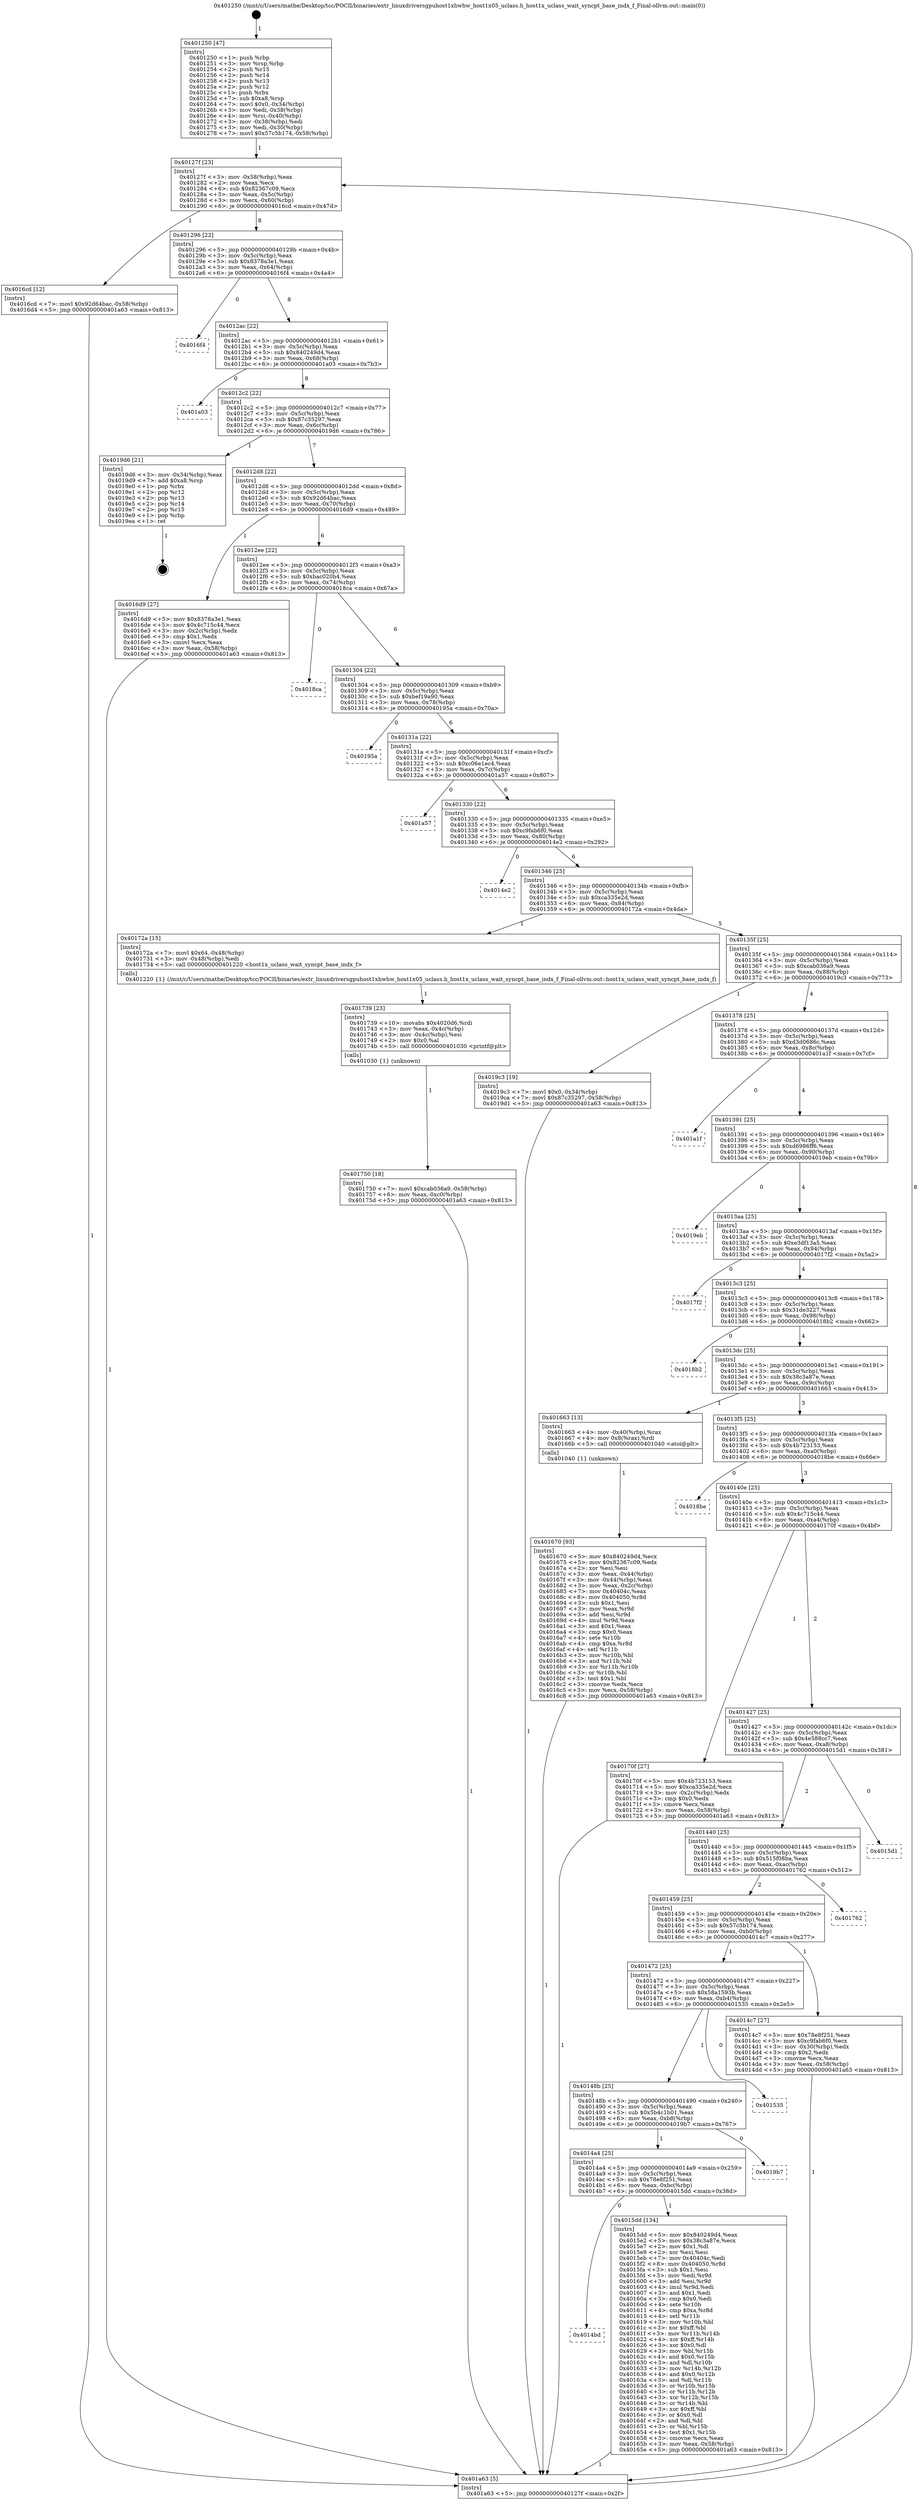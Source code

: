 digraph "0x401250" {
  label = "0x401250 (/mnt/c/Users/mathe/Desktop/tcc/POCII/binaries/extr_linuxdriversgpuhost1xhwhw_host1x05_uclass.h_host1x_uclass_wait_syncpt_base_indx_f_Final-ollvm.out::main(0))"
  labelloc = "t"
  node[shape=record]

  Entry [label="",width=0.3,height=0.3,shape=circle,fillcolor=black,style=filled]
  "0x40127f" [label="{
     0x40127f [23]\l
     | [instrs]\l
     &nbsp;&nbsp;0x40127f \<+3\>: mov -0x58(%rbp),%eax\l
     &nbsp;&nbsp;0x401282 \<+2\>: mov %eax,%ecx\l
     &nbsp;&nbsp;0x401284 \<+6\>: sub $0x82367c09,%ecx\l
     &nbsp;&nbsp;0x40128a \<+3\>: mov %eax,-0x5c(%rbp)\l
     &nbsp;&nbsp;0x40128d \<+3\>: mov %ecx,-0x60(%rbp)\l
     &nbsp;&nbsp;0x401290 \<+6\>: je 00000000004016cd \<main+0x47d\>\l
  }"]
  "0x4016cd" [label="{
     0x4016cd [12]\l
     | [instrs]\l
     &nbsp;&nbsp;0x4016cd \<+7\>: movl $0x92d64bac,-0x58(%rbp)\l
     &nbsp;&nbsp;0x4016d4 \<+5\>: jmp 0000000000401a63 \<main+0x813\>\l
  }"]
  "0x401296" [label="{
     0x401296 [22]\l
     | [instrs]\l
     &nbsp;&nbsp;0x401296 \<+5\>: jmp 000000000040129b \<main+0x4b\>\l
     &nbsp;&nbsp;0x40129b \<+3\>: mov -0x5c(%rbp),%eax\l
     &nbsp;&nbsp;0x40129e \<+5\>: sub $0x8378a3e1,%eax\l
     &nbsp;&nbsp;0x4012a3 \<+3\>: mov %eax,-0x64(%rbp)\l
     &nbsp;&nbsp;0x4012a6 \<+6\>: je 00000000004016f4 \<main+0x4a4\>\l
  }"]
  Exit [label="",width=0.3,height=0.3,shape=circle,fillcolor=black,style=filled,peripheries=2]
  "0x4016f4" [label="{
     0x4016f4\l
  }", style=dashed]
  "0x4012ac" [label="{
     0x4012ac [22]\l
     | [instrs]\l
     &nbsp;&nbsp;0x4012ac \<+5\>: jmp 00000000004012b1 \<main+0x61\>\l
     &nbsp;&nbsp;0x4012b1 \<+3\>: mov -0x5c(%rbp),%eax\l
     &nbsp;&nbsp;0x4012b4 \<+5\>: sub $0x840249d4,%eax\l
     &nbsp;&nbsp;0x4012b9 \<+3\>: mov %eax,-0x68(%rbp)\l
     &nbsp;&nbsp;0x4012bc \<+6\>: je 0000000000401a03 \<main+0x7b3\>\l
  }"]
  "0x401750" [label="{
     0x401750 [18]\l
     | [instrs]\l
     &nbsp;&nbsp;0x401750 \<+7\>: movl $0xcab036a9,-0x58(%rbp)\l
     &nbsp;&nbsp;0x401757 \<+6\>: mov %eax,-0xc0(%rbp)\l
     &nbsp;&nbsp;0x40175d \<+5\>: jmp 0000000000401a63 \<main+0x813\>\l
  }"]
  "0x401a03" [label="{
     0x401a03\l
  }", style=dashed]
  "0x4012c2" [label="{
     0x4012c2 [22]\l
     | [instrs]\l
     &nbsp;&nbsp;0x4012c2 \<+5\>: jmp 00000000004012c7 \<main+0x77\>\l
     &nbsp;&nbsp;0x4012c7 \<+3\>: mov -0x5c(%rbp),%eax\l
     &nbsp;&nbsp;0x4012ca \<+5\>: sub $0x87c35297,%eax\l
     &nbsp;&nbsp;0x4012cf \<+3\>: mov %eax,-0x6c(%rbp)\l
     &nbsp;&nbsp;0x4012d2 \<+6\>: je 00000000004019d6 \<main+0x786\>\l
  }"]
  "0x401739" [label="{
     0x401739 [23]\l
     | [instrs]\l
     &nbsp;&nbsp;0x401739 \<+10\>: movabs $0x4020d6,%rdi\l
     &nbsp;&nbsp;0x401743 \<+3\>: mov %eax,-0x4c(%rbp)\l
     &nbsp;&nbsp;0x401746 \<+3\>: mov -0x4c(%rbp),%esi\l
     &nbsp;&nbsp;0x401749 \<+2\>: mov $0x0,%al\l
     &nbsp;&nbsp;0x40174b \<+5\>: call 0000000000401030 \<printf@plt\>\l
     | [calls]\l
     &nbsp;&nbsp;0x401030 \{1\} (unknown)\l
  }"]
  "0x4019d6" [label="{
     0x4019d6 [21]\l
     | [instrs]\l
     &nbsp;&nbsp;0x4019d6 \<+3\>: mov -0x34(%rbp),%eax\l
     &nbsp;&nbsp;0x4019d9 \<+7\>: add $0xa8,%rsp\l
     &nbsp;&nbsp;0x4019e0 \<+1\>: pop %rbx\l
     &nbsp;&nbsp;0x4019e1 \<+2\>: pop %r12\l
     &nbsp;&nbsp;0x4019e3 \<+2\>: pop %r13\l
     &nbsp;&nbsp;0x4019e5 \<+2\>: pop %r14\l
     &nbsp;&nbsp;0x4019e7 \<+2\>: pop %r15\l
     &nbsp;&nbsp;0x4019e9 \<+1\>: pop %rbp\l
     &nbsp;&nbsp;0x4019ea \<+1\>: ret\l
  }"]
  "0x4012d8" [label="{
     0x4012d8 [22]\l
     | [instrs]\l
     &nbsp;&nbsp;0x4012d8 \<+5\>: jmp 00000000004012dd \<main+0x8d\>\l
     &nbsp;&nbsp;0x4012dd \<+3\>: mov -0x5c(%rbp),%eax\l
     &nbsp;&nbsp;0x4012e0 \<+5\>: sub $0x92d64bac,%eax\l
     &nbsp;&nbsp;0x4012e5 \<+3\>: mov %eax,-0x70(%rbp)\l
     &nbsp;&nbsp;0x4012e8 \<+6\>: je 00000000004016d9 \<main+0x489\>\l
  }"]
  "0x401670" [label="{
     0x401670 [93]\l
     | [instrs]\l
     &nbsp;&nbsp;0x401670 \<+5\>: mov $0x840249d4,%ecx\l
     &nbsp;&nbsp;0x401675 \<+5\>: mov $0x82367c09,%edx\l
     &nbsp;&nbsp;0x40167a \<+2\>: xor %esi,%esi\l
     &nbsp;&nbsp;0x40167c \<+3\>: mov %eax,-0x44(%rbp)\l
     &nbsp;&nbsp;0x40167f \<+3\>: mov -0x44(%rbp),%eax\l
     &nbsp;&nbsp;0x401682 \<+3\>: mov %eax,-0x2c(%rbp)\l
     &nbsp;&nbsp;0x401685 \<+7\>: mov 0x40404c,%eax\l
     &nbsp;&nbsp;0x40168c \<+8\>: mov 0x404050,%r8d\l
     &nbsp;&nbsp;0x401694 \<+3\>: sub $0x1,%esi\l
     &nbsp;&nbsp;0x401697 \<+3\>: mov %eax,%r9d\l
     &nbsp;&nbsp;0x40169a \<+3\>: add %esi,%r9d\l
     &nbsp;&nbsp;0x40169d \<+4\>: imul %r9d,%eax\l
     &nbsp;&nbsp;0x4016a1 \<+3\>: and $0x1,%eax\l
     &nbsp;&nbsp;0x4016a4 \<+3\>: cmp $0x0,%eax\l
     &nbsp;&nbsp;0x4016a7 \<+4\>: sete %r10b\l
     &nbsp;&nbsp;0x4016ab \<+4\>: cmp $0xa,%r8d\l
     &nbsp;&nbsp;0x4016af \<+4\>: setl %r11b\l
     &nbsp;&nbsp;0x4016b3 \<+3\>: mov %r10b,%bl\l
     &nbsp;&nbsp;0x4016b6 \<+3\>: and %r11b,%bl\l
     &nbsp;&nbsp;0x4016b9 \<+3\>: xor %r11b,%r10b\l
     &nbsp;&nbsp;0x4016bc \<+3\>: or %r10b,%bl\l
     &nbsp;&nbsp;0x4016bf \<+3\>: test $0x1,%bl\l
     &nbsp;&nbsp;0x4016c2 \<+3\>: cmovne %edx,%ecx\l
     &nbsp;&nbsp;0x4016c5 \<+3\>: mov %ecx,-0x58(%rbp)\l
     &nbsp;&nbsp;0x4016c8 \<+5\>: jmp 0000000000401a63 \<main+0x813\>\l
  }"]
  "0x4016d9" [label="{
     0x4016d9 [27]\l
     | [instrs]\l
     &nbsp;&nbsp;0x4016d9 \<+5\>: mov $0x8378a3e1,%eax\l
     &nbsp;&nbsp;0x4016de \<+5\>: mov $0x4c715c44,%ecx\l
     &nbsp;&nbsp;0x4016e3 \<+3\>: mov -0x2c(%rbp),%edx\l
     &nbsp;&nbsp;0x4016e6 \<+3\>: cmp $0x1,%edx\l
     &nbsp;&nbsp;0x4016e9 \<+3\>: cmovl %ecx,%eax\l
     &nbsp;&nbsp;0x4016ec \<+3\>: mov %eax,-0x58(%rbp)\l
     &nbsp;&nbsp;0x4016ef \<+5\>: jmp 0000000000401a63 \<main+0x813\>\l
  }"]
  "0x4012ee" [label="{
     0x4012ee [22]\l
     | [instrs]\l
     &nbsp;&nbsp;0x4012ee \<+5\>: jmp 00000000004012f3 \<main+0xa3\>\l
     &nbsp;&nbsp;0x4012f3 \<+3\>: mov -0x5c(%rbp),%eax\l
     &nbsp;&nbsp;0x4012f6 \<+5\>: sub $0xbac020b4,%eax\l
     &nbsp;&nbsp;0x4012fb \<+3\>: mov %eax,-0x74(%rbp)\l
     &nbsp;&nbsp;0x4012fe \<+6\>: je 00000000004018ca \<main+0x67a\>\l
  }"]
  "0x4014bd" [label="{
     0x4014bd\l
  }", style=dashed]
  "0x4018ca" [label="{
     0x4018ca\l
  }", style=dashed]
  "0x401304" [label="{
     0x401304 [22]\l
     | [instrs]\l
     &nbsp;&nbsp;0x401304 \<+5\>: jmp 0000000000401309 \<main+0xb9\>\l
     &nbsp;&nbsp;0x401309 \<+3\>: mov -0x5c(%rbp),%eax\l
     &nbsp;&nbsp;0x40130c \<+5\>: sub $0xbef19a90,%eax\l
     &nbsp;&nbsp;0x401311 \<+3\>: mov %eax,-0x78(%rbp)\l
     &nbsp;&nbsp;0x401314 \<+6\>: je 000000000040195a \<main+0x70a\>\l
  }"]
  "0x4015dd" [label="{
     0x4015dd [134]\l
     | [instrs]\l
     &nbsp;&nbsp;0x4015dd \<+5\>: mov $0x840249d4,%eax\l
     &nbsp;&nbsp;0x4015e2 \<+5\>: mov $0x38c3a87e,%ecx\l
     &nbsp;&nbsp;0x4015e7 \<+2\>: mov $0x1,%dl\l
     &nbsp;&nbsp;0x4015e9 \<+2\>: xor %esi,%esi\l
     &nbsp;&nbsp;0x4015eb \<+7\>: mov 0x40404c,%edi\l
     &nbsp;&nbsp;0x4015f2 \<+8\>: mov 0x404050,%r8d\l
     &nbsp;&nbsp;0x4015fa \<+3\>: sub $0x1,%esi\l
     &nbsp;&nbsp;0x4015fd \<+3\>: mov %edi,%r9d\l
     &nbsp;&nbsp;0x401600 \<+3\>: add %esi,%r9d\l
     &nbsp;&nbsp;0x401603 \<+4\>: imul %r9d,%edi\l
     &nbsp;&nbsp;0x401607 \<+3\>: and $0x1,%edi\l
     &nbsp;&nbsp;0x40160a \<+3\>: cmp $0x0,%edi\l
     &nbsp;&nbsp;0x40160d \<+4\>: sete %r10b\l
     &nbsp;&nbsp;0x401611 \<+4\>: cmp $0xa,%r8d\l
     &nbsp;&nbsp;0x401615 \<+4\>: setl %r11b\l
     &nbsp;&nbsp;0x401619 \<+3\>: mov %r10b,%bl\l
     &nbsp;&nbsp;0x40161c \<+3\>: xor $0xff,%bl\l
     &nbsp;&nbsp;0x40161f \<+3\>: mov %r11b,%r14b\l
     &nbsp;&nbsp;0x401622 \<+4\>: xor $0xff,%r14b\l
     &nbsp;&nbsp;0x401626 \<+3\>: xor $0x0,%dl\l
     &nbsp;&nbsp;0x401629 \<+3\>: mov %bl,%r15b\l
     &nbsp;&nbsp;0x40162c \<+4\>: and $0x0,%r15b\l
     &nbsp;&nbsp;0x401630 \<+3\>: and %dl,%r10b\l
     &nbsp;&nbsp;0x401633 \<+3\>: mov %r14b,%r12b\l
     &nbsp;&nbsp;0x401636 \<+4\>: and $0x0,%r12b\l
     &nbsp;&nbsp;0x40163a \<+3\>: and %dl,%r11b\l
     &nbsp;&nbsp;0x40163d \<+3\>: or %r10b,%r15b\l
     &nbsp;&nbsp;0x401640 \<+3\>: or %r11b,%r12b\l
     &nbsp;&nbsp;0x401643 \<+3\>: xor %r12b,%r15b\l
     &nbsp;&nbsp;0x401646 \<+3\>: or %r14b,%bl\l
     &nbsp;&nbsp;0x401649 \<+3\>: xor $0xff,%bl\l
     &nbsp;&nbsp;0x40164c \<+3\>: or $0x0,%dl\l
     &nbsp;&nbsp;0x40164f \<+2\>: and %dl,%bl\l
     &nbsp;&nbsp;0x401651 \<+3\>: or %bl,%r15b\l
     &nbsp;&nbsp;0x401654 \<+4\>: test $0x1,%r15b\l
     &nbsp;&nbsp;0x401658 \<+3\>: cmovne %ecx,%eax\l
     &nbsp;&nbsp;0x40165b \<+3\>: mov %eax,-0x58(%rbp)\l
     &nbsp;&nbsp;0x40165e \<+5\>: jmp 0000000000401a63 \<main+0x813\>\l
  }"]
  "0x40195a" [label="{
     0x40195a\l
  }", style=dashed]
  "0x40131a" [label="{
     0x40131a [22]\l
     | [instrs]\l
     &nbsp;&nbsp;0x40131a \<+5\>: jmp 000000000040131f \<main+0xcf\>\l
     &nbsp;&nbsp;0x40131f \<+3\>: mov -0x5c(%rbp),%eax\l
     &nbsp;&nbsp;0x401322 \<+5\>: sub $0xc06e1ec4,%eax\l
     &nbsp;&nbsp;0x401327 \<+3\>: mov %eax,-0x7c(%rbp)\l
     &nbsp;&nbsp;0x40132a \<+6\>: je 0000000000401a57 \<main+0x807\>\l
  }"]
  "0x4014a4" [label="{
     0x4014a4 [25]\l
     | [instrs]\l
     &nbsp;&nbsp;0x4014a4 \<+5\>: jmp 00000000004014a9 \<main+0x259\>\l
     &nbsp;&nbsp;0x4014a9 \<+3\>: mov -0x5c(%rbp),%eax\l
     &nbsp;&nbsp;0x4014ac \<+5\>: sub $0x78e8f251,%eax\l
     &nbsp;&nbsp;0x4014b1 \<+6\>: mov %eax,-0xbc(%rbp)\l
     &nbsp;&nbsp;0x4014b7 \<+6\>: je 00000000004015dd \<main+0x38d\>\l
  }"]
  "0x401a57" [label="{
     0x401a57\l
  }", style=dashed]
  "0x401330" [label="{
     0x401330 [22]\l
     | [instrs]\l
     &nbsp;&nbsp;0x401330 \<+5\>: jmp 0000000000401335 \<main+0xe5\>\l
     &nbsp;&nbsp;0x401335 \<+3\>: mov -0x5c(%rbp),%eax\l
     &nbsp;&nbsp;0x401338 \<+5\>: sub $0xc9fab6f0,%eax\l
     &nbsp;&nbsp;0x40133d \<+3\>: mov %eax,-0x80(%rbp)\l
     &nbsp;&nbsp;0x401340 \<+6\>: je 00000000004014e2 \<main+0x292\>\l
  }"]
  "0x4019b7" [label="{
     0x4019b7\l
  }", style=dashed]
  "0x4014e2" [label="{
     0x4014e2\l
  }", style=dashed]
  "0x401346" [label="{
     0x401346 [25]\l
     | [instrs]\l
     &nbsp;&nbsp;0x401346 \<+5\>: jmp 000000000040134b \<main+0xfb\>\l
     &nbsp;&nbsp;0x40134b \<+3\>: mov -0x5c(%rbp),%eax\l
     &nbsp;&nbsp;0x40134e \<+5\>: sub $0xca335e2d,%eax\l
     &nbsp;&nbsp;0x401353 \<+6\>: mov %eax,-0x84(%rbp)\l
     &nbsp;&nbsp;0x401359 \<+6\>: je 000000000040172a \<main+0x4da\>\l
  }"]
  "0x40148b" [label="{
     0x40148b [25]\l
     | [instrs]\l
     &nbsp;&nbsp;0x40148b \<+5\>: jmp 0000000000401490 \<main+0x240\>\l
     &nbsp;&nbsp;0x401490 \<+3\>: mov -0x5c(%rbp),%eax\l
     &nbsp;&nbsp;0x401493 \<+5\>: sub $0x5b4c1b01,%eax\l
     &nbsp;&nbsp;0x401498 \<+6\>: mov %eax,-0xb8(%rbp)\l
     &nbsp;&nbsp;0x40149e \<+6\>: je 00000000004019b7 \<main+0x767\>\l
  }"]
  "0x40172a" [label="{
     0x40172a [15]\l
     | [instrs]\l
     &nbsp;&nbsp;0x40172a \<+7\>: movl $0x64,-0x48(%rbp)\l
     &nbsp;&nbsp;0x401731 \<+3\>: mov -0x48(%rbp),%edi\l
     &nbsp;&nbsp;0x401734 \<+5\>: call 0000000000401220 \<host1x_uclass_wait_syncpt_base_indx_f\>\l
     | [calls]\l
     &nbsp;&nbsp;0x401220 \{1\} (/mnt/c/Users/mathe/Desktop/tcc/POCII/binaries/extr_linuxdriversgpuhost1xhwhw_host1x05_uclass.h_host1x_uclass_wait_syncpt_base_indx_f_Final-ollvm.out::host1x_uclass_wait_syncpt_base_indx_f)\l
  }"]
  "0x40135f" [label="{
     0x40135f [25]\l
     | [instrs]\l
     &nbsp;&nbsp;0x40135f \<+5\>: jmp 0000000000401364 \<main+0x114\>\l
     &nbsp;&nbsp;0x401364 \<+3\>: mov -0x5c(%rbp),%eax\l
     &nbsp;&nbsp;0x401367 \<+5\>: sub $0xcab036a9,%eax\l
     &nbsp;&nbsp;0x40136c \<+6\>: mov %eax,-0x88(%rbp)\l
     &nbsp;&nbsp;0x401372 \<+6\>: je 00000000004019c3 \<main+0x773\>\l
  }"]
  "0x401535" [label="{
     0x401535\l
  }", style=dashed]
  "0x4019c3" [label="{
     0x4019c3 [19]\l
     | [instrs]\l
     &nbsp;&nbsp;0x4019c3 \<+7\>: movl $0x0,-0x34(%rbp)\l
     &nbsp;&nbsp;0x4019ca \<+7\>: movl $0x87c35297,-0x58(%rbp)\l
     &nbsp;&nbsp;0x4019d1 \<+5\>: jmp 0000000000401a63 \<main+0x813\>\l
  }"]
  "0x401378" [label="{
     0x401378 [25]\l
     | [instrs]\l
     &nbsp;&nbsp;0x401378 \<+5\>: jmp 000000000040137d \<main+0x12d\>\l
     &nbsp;&nbsp;0x40137d \<+3\>: mov -0x5c(%rbp),%eax\l
     &nbsp;&nbsp;0x401380 \<+5\>: sub $0xd3d0686c,%eax\l
     &nbsp;&nbsp;0x401385 \<+6\>: mov %eax,-0x8c(%rbp)\l
     &nbsp;&nbsp;0x40138b \<+6\>: je 0000000000401a1f \<main+0x7cf\>\l
  }"]
  "0x401250" [label="{
     0x401250 [47]\l
     | [instrs]\l
     &nbsp;&nbsp;0x401250 \<+1\>: push %rbp\l
     &nbsp;&nbsp;0x401251 \<+3\>: mov %rsp,%rbp\l
     &nbsp;&nbsp;0x401254 \<+2\>: push %r15\l
     &nbsp;&nbsp;0x401256 \<+2\>: push %r14\l
     &nbsp;&nbsp;0x401258 \<+2\>: push %r13\l
     &nbsp;&nbsp;0x40125a \<+2\>: push %r12\l
     &nbsp;&nbsp;0x40125c \<+1\>: push %rbx\l
     &nbsp;&nbsp;0x40125d \<+7\>: sub $0xa8,%rsp\l
     &nbsp;&nbsp;0x401264 \<+7\>: movl $0x0,-0x34(%rbp)\l
     &nbsp;&nbsp;0x40126b \<+3\>: mov %edi,-0x38(%rbp)\l
     &nbsp;&nbsp;0x40126e \<+4\>: mov %rsi,-0x40(%rbp)\l
     &nbsp;&nbsp;0x401272 \<+3\>: mov -0x38(%rbp),%edi\l
     &nbsp;&nbsp;0x401275 \<+3\>: mov %edi,-0x30(%rbp)\l
     &nbsp;&nbsp;0x401278 \<+7\>: movl $0x57c5b174,-0x58(%rbp)\l
  }"]
  "0x401a1f" [label="{
     0x401a1f\l
  }", style=dashed]
  "0x401391" [label="{
     0x401391 [25]\l
     | [instrs]\l
     &nbsp;&nbsp;0x401391 \<+5\>: jmp 0000000000401396 \<main+0x146\>\l
     &nbsp;&nbsp;0x401396 \<+3\>: mov -0x5c(%rbp),%eax\l
     &nbsp;&nbsp;0x401399 \<+5\>: sub $0xd6986ff6,%eax\l
     &nbsp;&nbsp;0x40139e \<+6\>: mov %eax,-0x90(%rbp)\l
     &nbsp;&nbsp;0x4013a4 \<+6\>: je 00000000004019eb \<main+0x79b\>\l
  }"]
  "0x401a63" [label="{
     0x401a63 [5]\l
     | [instrs]\l
     &nbsp;&nbsp;0x401a63 \<+5\>: jmp 000000000040127f \<main+0x2f\>\l
  }"]
  "0x4019eb" [label="{
     0x4019eb\l
  }", style=dashed]
  "0x4013aa" [label="{
     0x4013aa [25]\l
     | [instrs]\l
     &nbsp;&nbsp;0x4013aa \<+5\>: jmp 00000000004013af \<main+0x15f\>\l
     &nbsp;&nbsp;0x4013af \<+3\>: mov -0x5c(%rbp),%eax\l
     &nbsp;&nbsp;0x4013b2 \<+5\>: sub $0xe3df13a5,%eax\l
     &nbsp;&nbsp;0x4013b7 \<+6\>: mov %eax,-0x94(%rbp)\l
     &nbsp;&nbsp;0x4013bd \<+6\>: je 00000000004017f2 \<main+0x5a2\>\l
  }"]
  "0x401472" [label="{
     0x401472 [25]\l
     | [instrs]\l
     &nbsp;&nbsp;0x401472 \<+5\>: jmp 0000000000401477 \<main+0x227\>\l
     &nbsp;&nbsp;0x401477 \<+3\>: mov -0x5c(%rbp),%eax\l
     &nbsp;&nbsp;0x40147a \<+5\>: sub $0x58a1593b,%eax\l
     &nbsp;&nbsp;0x40147f \<+6\>: mov %eax,-0xb4(%rbp)\l
     &nbsp;&nbsp;0x401485 \<+6\>: je 0000000000401535 \<main+0x2e5\>\l
  }"]
  "0x4017f2" [label="{
     0x4017f2\l
  }", style=dashed]
  "0x4013c3" [label="{
     0x4013c3 [25]\l
     | [instrs]\l
     &nbsp;&nbsp;0x4013c3 \<+5\>: jmp 00000000004013c8 \<main+0x178\>\l
     &nbsp;&nbsp;0x4013c8 \<+3\>: mov -0x5c(%rbp),%eax\l
     &nbsp;&nbsp;0x4013cb \<+5\>: sub $0x31de3227,%eax\l
     &nbsp;&nbsp;0x4013d0 \<+6\>: mov %eax,-0x98(%rbp)\l
     &nbsp;&nbsp;0x4013d6 \<+6\>: je 00000000004018b2 \<main+0x662\>\l
  }"]
  "0x4014c7" [label="{
     0x4014c7 [27]\l
     | [instrs]\l
     &nbsp;&nbsp;0x4014c7 \<+5\>: mov $0x78e8f251,%eax\l
     &nbsp;&nbsp;0x4014cc \<+5\>: mov $0xc9fab6f0,%ecx\l
     &nbsp;&nbsp;0x4014d1 \<+3\>: mov -0x30(%rbp),%edx\l
     &nbsp;&nbsp;0x4014d4 \<+3\>: cmp $0x2,%edx\l
     &nbsp;&nbsp;0x4014d7 \<+3\>: cmovne %ecx,%eax\l
     &nbsp;&nbsp;0x4014da \<+3\>: mov %eax,-0x58(%rbp)\l
     &nbsp;&nbsp;0x4014dd \<+5\>: jmp 0000000000401a63 \<main+0x813\>\l
  }"]
  "0x4018b2" [label="{
     0x4018b2\l
  }", style=dashed]
  "0x4013dc" [label="{
     0x4013dc [25]\l
     | [instrs]\l
     &nbsp;&nbsp;0x4013dc \<+5\>: jmp 00000000004013e1 \<main+0x191\>\l
     &nbsp;&nbsp;0x4013e1 \<+3\>: mov -0x5c(%rbp),%eax\l
     &nbsp;&nbsp;0x4013e4 \<+5\>: sub $0x38c3a87e,%eax\l
     &nbsp;&nbsp;0x4013e9 \<+6\>: mov %eax,-0x9c(%rbp)\l
     &nbsp;&nbsp;0x4013ef \<+6\>: je 0000000000401663 \<main+0x413\>\l
  }"]
  "0x401459" [label="{
     0x401459 [25]\l
     | [instrs]\l
     &nbsp;&nbsp;0x401459 \<+5\>: jmp 000000000040145e \<main+0x20e\>\l
     &nbsp;&nbsp;0x40145e \<+3\>: mov -0x5c(%rbp),%eax\l
     &nbsp;&nbsp;0x401461 \<+5\>: sub $0x57c5b174,%eax\l
     &nbsp;&nbsp;0x401466 \<+6\>: mov %eax,-0xb0(%rbp)\l
     &nbsp;&nbsp;0x40146c \<+6\>: je 00000000004014c7 \<main+0x277\>\l
  }"]
  "0x401663" [label="{
     0x401663 [13]\l
     | [instrs]\l
     &nbsp;&nbsp;0x401663 \<+4\>: mov -0x40(%rbp),%rax\l
     &nbsp;&nbsp;0x401667 \<+4\>: mov 0x8(%rax),%rdi\l
     &nbsp;&nbsp;0x40166b \<+5\>: call 0000000000401040 \<atoi@plt\>\l
     | [calls]\l
     &nbsp;&nbsp;0x401040 \{1\} (unknown)\l
  }"]
  "0x4013f5" [label="{
     0x4013f5 [25]\l
     | [instrs]\l
     &nbsp;&nbsp;0x4013f5 \<+5\>: jmp 00000000004013fa \<main+0x1aa\>\l
     &nbsp;&nbsp;0x4013fa \<+3\>: mov -0x5c(%rbp),%eax\l
     &nbsp;&nbsp;0x4013fd \<+5\>: sub $0x4b723153,%eax\l
     &nbsp;&nbsp;0x401402 \<+6\>: mov %eax,-0xa0(%rbp)\l
     &nbsp;&nbsp;0x401408 \<+6\>: je 00000000004018be \<main+0x66e\>\l
  }"]
  "0x401762" [label="{
     0x401762\l
  }", style=dashed]
  "0x4018be" [label="{
     0x4018be\l
  }", style=dashed]
  "0x40140e" [label="{
     0x40140e [25]\l
     | [instrs]\l
     &nbsp;&nbsp;0x40140e \<+5\>: jmp 0000000000401413 \<main+0x1c3\>\l
     &nbsp;&nbsp;0x401413 \<+3\>: mov -0x5c(%rbp),%eax\l
     &nbsp;&nbsp;0x401416 \<+5\>: sub $0x4c715c44,%eax\l
     &nbsp;&nbsp;0x40141b \<+6\>: mov %eax,-0xa4(%rbp)\l
     &nbsp;&nbsp;0x401421 \<+6\>: je 000000000040170f \<main+0x4bf\>\l
  }"]
  "0x401440" [label="{
     0x401440 [25]\l
     | [instrs]\l
     &nbsp;&nbsp;0x401440 \<+5\>: jmp 0000000000401445 \<main+0x1f5\>\l
     &nbsp;&nbsp;0x401445 \<+3\>: mov -0x5c(%rbp),%eax\l
     &nbsp;&nbsp;0x401448 \<+5\>: sub $0x515f08ba,%eax\l
     &nbsp;&nbsp;0x40144d \<+6\>: mov %eax,-0xac(%rbp)\l
     &nbsp;&nbsp;0x401453 \<+6\>: je 0000000000401762 \<main+0x512\>\l
  }"]
  "0x40170f" [label="{
     0x40170f [27]\l
     | [instrs]\l
     &nbsp;&nbsp;0x40170f \<+5\>: mov $0x4b723153,%eax\l
     &nbsp;&nbsp;0x401714 \<+5\>: mov $0xca335e2d,%ecx\l
     &nbsp;&nbsp;0x401719 \<+3\>: mov -0x2c(%rbp),%edx\l
     &nbsp;&nbsp;0x40171c \<+3\>: cmp $0x0,%edx\l
     &nbsp;&nbsp;0x40171f \<+3\>: cmove %ecx,%eax\l
     &nbsp;&nbsp;0x401722 \<+3\>: mov %eax,-0x58(%rbp)\l
     &nbsp;&nbsp;0x401725 \<+5\>: jmp 0000000000401a63 \<main+0x813\>\l
  }"]
  "0x401427" [label="{
     0x401427 [25]\l
     | [instrs]\l
     &nbsp;&nbsp;0x401427 \<+5\>: jmp 000000000040142c \<main+0x1dc\>\l
     &nbsp;&nbsp;0x40142c \<+3\>: mov -0x5c(%rbp),%eax\l
     &nbsp;&nbsp;0x40142f \<+5\>: sub $0x4e588cc7,%eax\l
     &nbsp;&nbsp;0x401434 \<+6\>: mov %eax,-0xa8(%rbp)\l
     &nbsp;&nbsp;0x40143a \<+6\>: je 00000000004015d1 \<main+0x381\>\l
  }"]
  "0x4015d1" [label="{
     0x4015d1\l
  }", style=dashed]
  Entry -> "0x401250" [label=" 1"]
  "0x40127f" -> "0x4016cd" [label=" 1"]
  "0x40127f" -> "0x401296" [label=" 8"]
  "0x4019d6" -> Exit [label=" 1"]
  "0x401296" -> "0x4016f4" [label=" 0"]
  "0x401296" -> "0x4012ac" [label=" 8"]
  "0x4019c3" -> "0x401a63" [label=" 1"]
  "0x4012ac" -> "0x401a03" [label=" 0"]
  "0x4012ac" -> "0x4012c2" [label=" 8"]
  "0x401750" -> "0x401a63" [label=" 1"]
  "0x4012c2" -> "0x4019d6" [label=" 1"]
  "0x4012c2" -> "0x4012d8" [label=" 7"]
  "0x401739" -> "0x401750" [label=" 1"]
  "0x4012d8" -> "0x4016d9" [label=" 1"]
  "0x4012d8" -> "0x4012ee" [label=" 6"]
  "0x40172a" -> "0x401739" [label=" 1"]
  "0x4012ee" -> "0x4018ca" [label=" 0"]
  "0x4012ee" -> "0x401304" [label=" 6"]
  "0x40170f" -> "0x401a63" [label=" 1"]
  "0x401304" -> "0x40195a" [label=" 0"]
  "0x401304" -> "0x40131a" [label=" 6"]
  "0x4016d9" -> "0x401a63" [label=" 1"]
  "0x40131a" -> "0x401a57" [label=" 0"]
  "0x40131a" -> "0x401330" [label=" 6"]
  "0x401670" -> "0x401a63" [label=" 1"]
  "0x401330" -> "0x4014e2" [label=" 0"]
  "0x401330" -> "0x401346" [label=" 6"]
  "0x401663" -> "0x401670" [label=" 1"]
  "0x401346" -> "0x40172a" [label=" 1"]
  "0x401346" -> "0x40135f" [label=" 5"]
  "0x4014a4" -> "0x4014bd" [label=" 0"]
  "0x40135f" -> "0x4019c3" [label=" 1"]
  "0x40135f" -> "0x401378" [label=" 4"]
  "0x4014a4" -> "0x4015dd" [label=" 1"]
  "0x401378" -> "0x401a1f" [label=" 0"]
  "0x401378" -> "0x401391" [label=" 4"]
  "0x40148b" -> "0x4014a4" [label=" 1"]
  "0x401391" -> "0x4019eb" [label=" 0"]
  "0x401391" -> "0x4013aa" [label=" 4"]
  "0x40148b" -> "0x4019b7" [label=" 0"]
  "0x4013aa" -> "0x4017f2" [label=" 0"]
  "0x4013aa" -> "0x4013c3" [label=" 4"]
  "0x4015dd" -> "0x401a63" [label=" 1"]
  "0x4013c3" -> "0x4018b2" [label=" 0"]
  "0x4013c3" -> "0x4013dc" [label=" 4"]
  "0x401472" -> "0x40148b" [label=" 1"]
  "0x4013dc" -> "0x401663" [label=" 1"]
  "0x4013dc" -> "0x4013f5" [label=" 3"]
  "0x4016cd" -> "0x401a63" [label=" 1"]
  "0x4013f5" -> "0x4018be" [label=" 0"]
  "0x4013f5" -> "0x40140e" [label=" 3"]
  "0x401a63" -> "0x40127f" [label=" 8"]
  "0x40140e" -> "0x40170f" [label=" 1"]
  "0x40140e" -> "0x401427" [label=" 2"]
  "0x4014c7" -> "0x401a63" [label=" 1"]
  "0x401427" -> "0x4015d1" [label=" 0"]
  "0x401427" -> "0x401440" [label=" 2"]
  "0x401250" -> "0x40127f" [label=" 1"]
  "0x401440" -> "0x401762" [label=" 0"]
  "0x401440" -> "0x401459" [label=" 2"]
  "0x401472" -> "0x401535" [label=" 0"]
  "0x401459" -> "0x4014c7" [label=" 1"]
  "0x401459" -> "0x401472" [label=" 1"]
}
